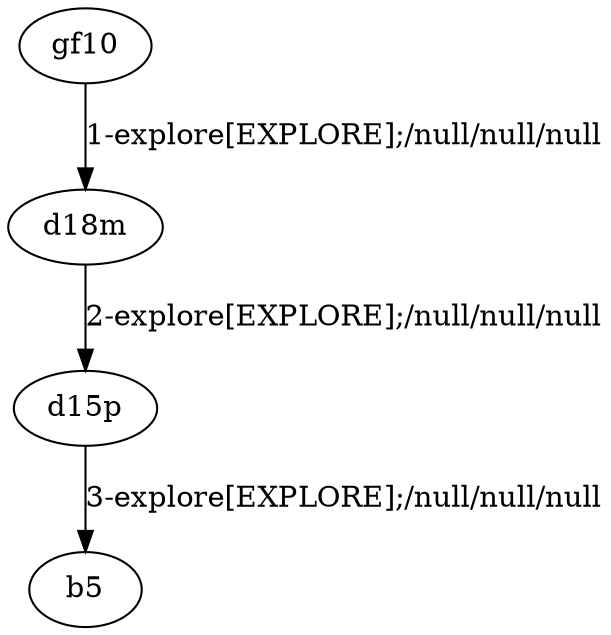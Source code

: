 # Total number of goals covered by this test: 1
# d18m --> d15p

digraph g {
"gf10" -> "d18m" [label = "1-explore[EXPLORE];/null/null/null"];
"d18m" -> "d15p" [label = "2-explore[EXPLORE];/null/null/null"];
"d15p" -> "b5" [label = "3-explore[EXPLORE];/null/null/null"];
}